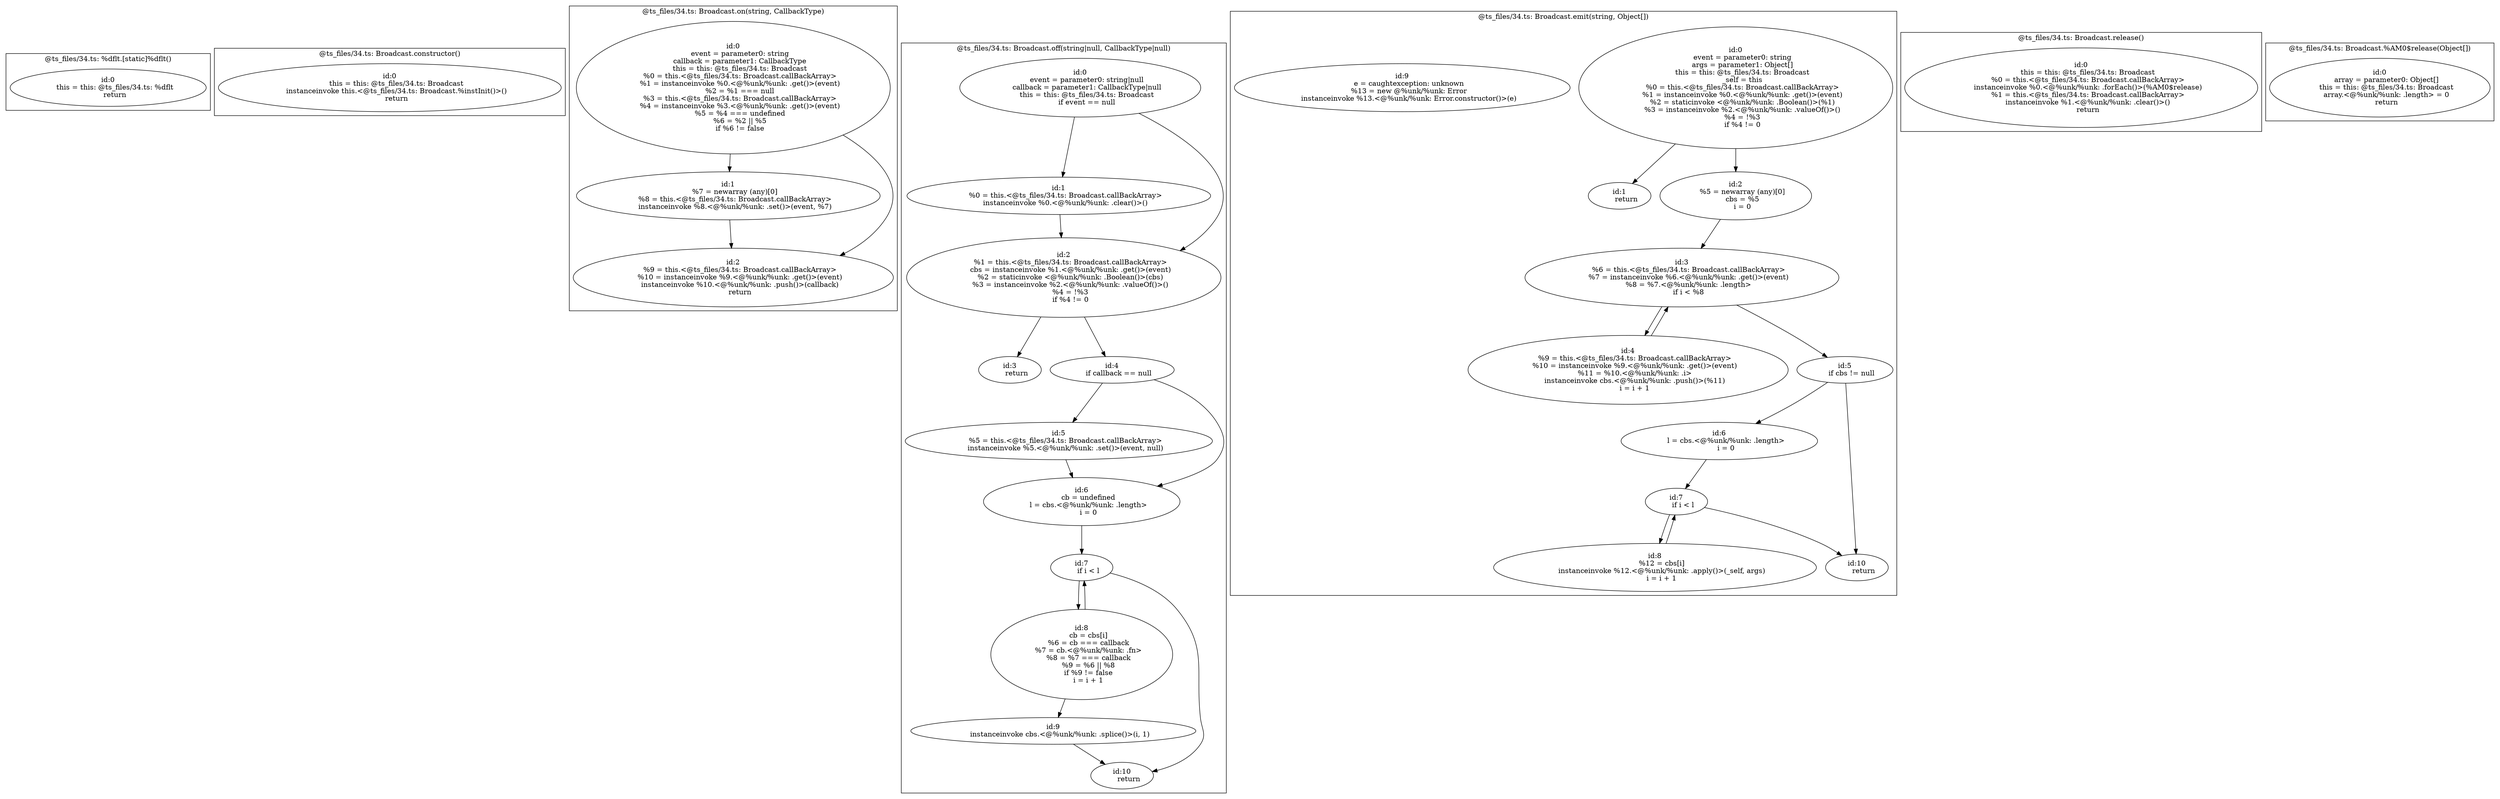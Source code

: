 digraph "34.ts" {
subgraph "cluster_@ts_files/34.ts: %dflt.[static]%dflt()" {
  label="@ts_files/34.ts: %dflt.[static]%dflt()";
  Node33230 [label="id:0
      this = this: @ts_files/34.ts: %dflt
      return"];
}
subgraph "cluster_@ts_files/34.ts: Broadcast.constructor()" {
  label="@ts_files/34.ts: Broadcast.constructor()";
  Node37020 [label="id:0
      this = this: @ts_files/34.ts: Broadcast
      instanceinvoke this.<@ts_files/34.ts: Broadcast.%instInit()>()
      return"];
}
subgraph "cluster_@ts_files/34.ts: Broadcast.on(string, CallbackType)" {
  label="@ts_files/34.ts: Broadcast.on(string, CallbackType)";
  Node46390 [label="id:0
      event = parameter0: string
      callback = parameter1: CallbackType
      this = this: @ts_files/34.ts: Broadcast
      %0 = this.<@ts_files/34.ts: Broadcast.callBackArray>
      %1 = instanceinvoke %0.<@%unk/%unk: .get()>(event)
      %2 = %1 === null
      %3 = this.<@ts_files/34.ts: Broadcast.callBackArray>
      %4 = instanceinvoke %3.<@%unk/%unk: .get()>(event)
      %5 = %4 === undefined
      %6 = %2 || %5
      if %6 != false"];
  Node46391 [label="id:1
      %7 = newarray (any)[0]
      %8 = this.<@ts_files/34.ts: Broadcast.callBackArray>
      instanceinvoke %8.<@%unk/%unk: .set()>(event, %7)"];
  Node46392 [label="id:2
      %9 = this.<@ts_files/34.ts: Broadcast.callBackArray>
      %10 = instanceinvoke %9.<@%unk/%unk: .get()>(event)
      instanceinvoke %10.<@%unk/%unk: .push()>(callback)
      return"];
  Node46390 -> Node46391;
  Node46390 -> Node46392;
  Node46391 -> Node46392;
}
subgraph "cluster_@ts_files/34.ts: Broadcast.off(string|null, CallbackType|null)" {
  label="@ts_files/34.ts: Broadcast.off(string|null, CallbackType|null)";
  Node58670 [label="id:0
      event = parameter0: string|null
      callback = parameter1: CallbackType|null
      this = this: @ts_files/34.ts: Broadcast
      if event == null"];
  Node58671 [label="id:1
      %0 = this.<@ts_files/34.ts: Broadcast.callBackArray>
      instanceinvoke %0.<@%unk/%unk: .clear()>()"];
  Node58672 [label="id:2
      %1 = this.<@ts_files/34.ts: Broadcast.callBackArray>
      cbs = instanceinvoke %1.<@%unk/%unk: .get()>(event)
      %2 = staticinvoke <@%unk/%unk: .Boolean()>(cbs)
      %3 = instanceinvoke %2.<@%unk/%unk: .valueOf()>()
      %4 = !%3
      if %4 != 0"];
  Node58673 [label="id:3
      return"];
  Node58674 [label="id:4
      if callback == null"];
  Node58675 [label="id:5
      %5 = this.<@ts_files/34.ts: Broadcast.callBackArray>
      instanceinvoke %5.<@%unk/%unk: .set()>(event, null)"];
  Node58676 [label="id:6
      cb = undefined
      l = cbs.<@%unk/%unk: .length>
      i = 0"];
  Node58677 [label="id:7
      if i < l"];
  Node58678 [label="id:8
      cb = cbs[i]
      %6 = cb === callback
      %7 = cb.<@%unk/%unk: .fn>
      %8 = %7 === callback
      %9 = %6 || %8
      if %9 != false
      i = i + 1"];
  Node58679 [label="id:9
      instanceinvoke cbs.<@%unk/%unk: .splice()>(i, 1)"];
  Node586710 [label="id:10
      return"];
  Node58670 -> Node58671;
  Node58670 -> Node58672;
  Node58671 -> Node58672;
  Node58672 -> Node58673;
  Node58672 -> Node58674;
  Node58674 -> Node58675;
  Node58674 -> Node58676;
  Node58675 -> Node58676;
  Node58676 -> Node58677;
  Node58677 -> Node58678;
  Node58677 -> Node586710;
  Node58678 -> Node58679;
  Node58678 -> Node58677;
  Node58679 -> Node586710;
}
subgraph "cluster_@ts_files/34.ts: Broadcast.emit(string, Object[])" {
  label="@ts_files/34.ts: Broadcast.emit(string, Object[])";
  Node44330 [label="id:0
      event = parameter0: string
      args = parameter1: Object[]
      this = this: @ts_files/34.ts: Broadcast
      _self = this
      %0 = this.<@ts_files/34.ts: Broadcast.callBackArray>
      %1 = instanceinvoke %0.<@%unk/%unk: .get()>(event)
      %2 = staticinvoke <@%unk/%unk: .Boolean()>(%1)
      %3 = instanceinvoke %2.<@%unk/%unk: .valueOf()>()
      %4 = !%3
      if %4 != 0"];
  Node44331 [label="id:1
      return"];
  Node44332 [label="id:2
      %5 = newarray (any)[0]
      cbs = %5
      i = 0"];
  Node44333 [label="id:3
      %6 = this.<@ts_files/34.ts: Broadcast.callBackArray>
      %7 = instanceinvoke %6.<@%unk/%unk: .get()>(event)
      %8 = %7.<@%unk/%unk: .length>
      if i < %8"];
  Node44334 [label="id:4
      %9 = this.<@ts_files/34.ts: Broadcast.callBackArray>
      %10 = instanceinvoke %9.<@%unk/%unk: .get()>(event)
      %11 = %10.<@%unk/%unk: .i>
      instanceinvoke cbs.<@%unk/%unk: .push()>(%11)
      i = i + 1"];
  Node44335 [label="id:5
      if cbs != null"];
  Node44336 [label="id:6
      l = cbs.<@%unk/%unk: .length>
      i = 0"];
  Node44337 [label="id:7
      if i < l"];
  Node44338 [label="id:8
      %12 = cbs[i]
      instanceinvoke %12.<@%unk/%unk: .apply()>(_self, args)
      i = i + 1"];
  Node44339 [label="id:9
      e = caughtexception: unknown
      %13 = new @%unk/%unk: Error
      instanceinvoke %13.<@%unk/%unk: Error.constructor()>(e)"];
  Node443310 [label="id:10
      return"];
  Node44330 -> Node44331;
  Node44330 -> Node44332;
  Node44332 -> Node44333;
  Node44333 -> Node44334;
  Node44333 -> Node44335;
  Node44334 -> Node44333;
  Node44335 -> Node44336;
  Node44335 -> Node443310;
  Node44336 -> Node44337;
  Node44337 -> Node44338;
  Node44337 -> Node443310;
  Node44338 -> Node44337;
}
subgraph "cluster_@ts_files/34.ts: Broadcast.release()" {
  label="@ts_files/34.ts: Broadcast.release()";
  Node32170 [label="id:0
      this = this: @ts_files/34.ts: Broadcast
      %0 = this.<@ts_files/34.ts: Broadcast.callBackArray>
      instanceinvoke %0.<@%unk/%unk: .forEach()>(%AM0$release)
      %1 = this.<@ts_files/34.ts: Broadcast.callBackArray>
      instanceinvoke %1.<@%unk/%unk: .clear()>()
      return"];
}
subgraph "cluster_@ts_files/34.ts: Broadcast.%AM0$release(Object[])" {
  label="@ts_files/34.ts: Broadcast.%AM0$release(Object[])";
  Node42630 [label="id:0
      array = parameter0: Object[]
      this = this: @ts_files/34.ts: Broadcast
      array.<@%unk/%unk: .length> = 0
      return"];
}
}
